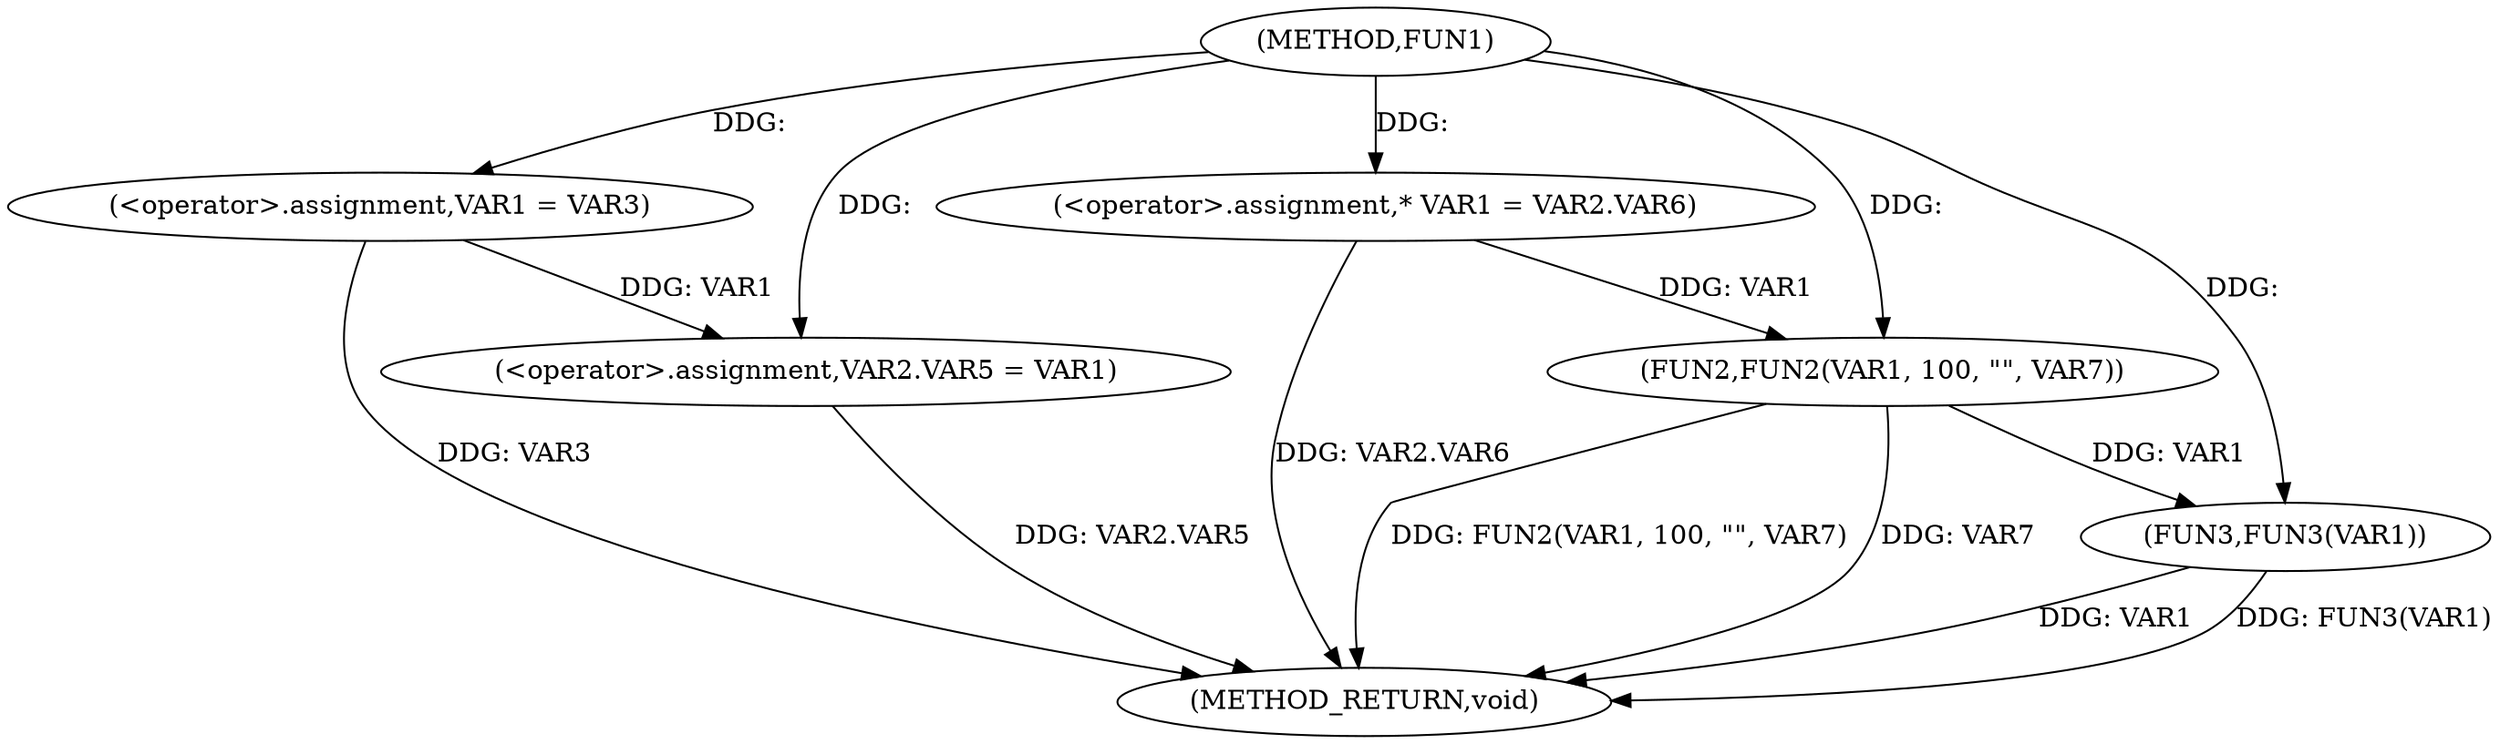 digraph FUN1 {  
"1000100" [label = "(METHOD,FUN1)" ]
"1000130" [label = "(METHOD_RETURN,void)" ]
"1000106" [label = "(<operator>.assignment,VAR1 = VAR3)" ]
"1000109" [label = "(<operator>.assignment,VAR2.VAR5 = VAR1)" ]
"1000116" [label = "(<operator>.assignment,* VAR1 = VAR2.VAR6)" ]
"1000123" [label = "(FUN2,FUN2(VAR1, 100, \"\", VAR7))" ]
"1000128" [label = "(FUN3,FUN3(VAR1))" ]
  "1000106" -> "1000130"  [ label = "DDG: VAR3"] 
  "1000123" -> "1000130"  [ label = "DDG: FUN2(VAR1, 100, \"\", VAR7)"] 
  "1000128" -> "1000130"  [ label = "DDG: VAR1"] 
  "1000123" -> "1000130"  [ label = "DDG: VAR7"] 
  "1000116" -> "1000130"  [ label = "DDG: VAR2.VAR6"] 
  "1000109" -> "1000130"  [ label = "DDG: VAR2.VAR5"] 
  "1000128" -> "1000130"  [ label = "DDG: FUN3(VAR1)"] 
  "1000100" -> "1000106"  [ label = "DDG: "] 
  "1000106" -> "1000109"  [ label = "DDG: VAR1"] 
  "1000100" -> "1000109"  [ label = "DDG: "] 
  "1000100" -> "1000116"  [ label = "DDG: "] 
  "1000116" -> "1000123"  [ label = "DDG: VAR1"] 
  "1000100" -> "1000123"  [ label = "DDG: "] 
  "1000123" -> "1000128"  [ label = "DDG: VAR1"] 
  "1000100" -> "1000128"  [ label = "DDG: "] 
}
